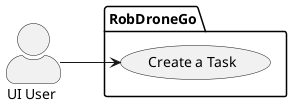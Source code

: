 @startuml
left to right direction

skinparam actorStyle awesome

actor "UI User " as FM


package  RobDroneGo  {

  usecase "Create a Task" as UC18

}

FM --> UC18

@enduml
